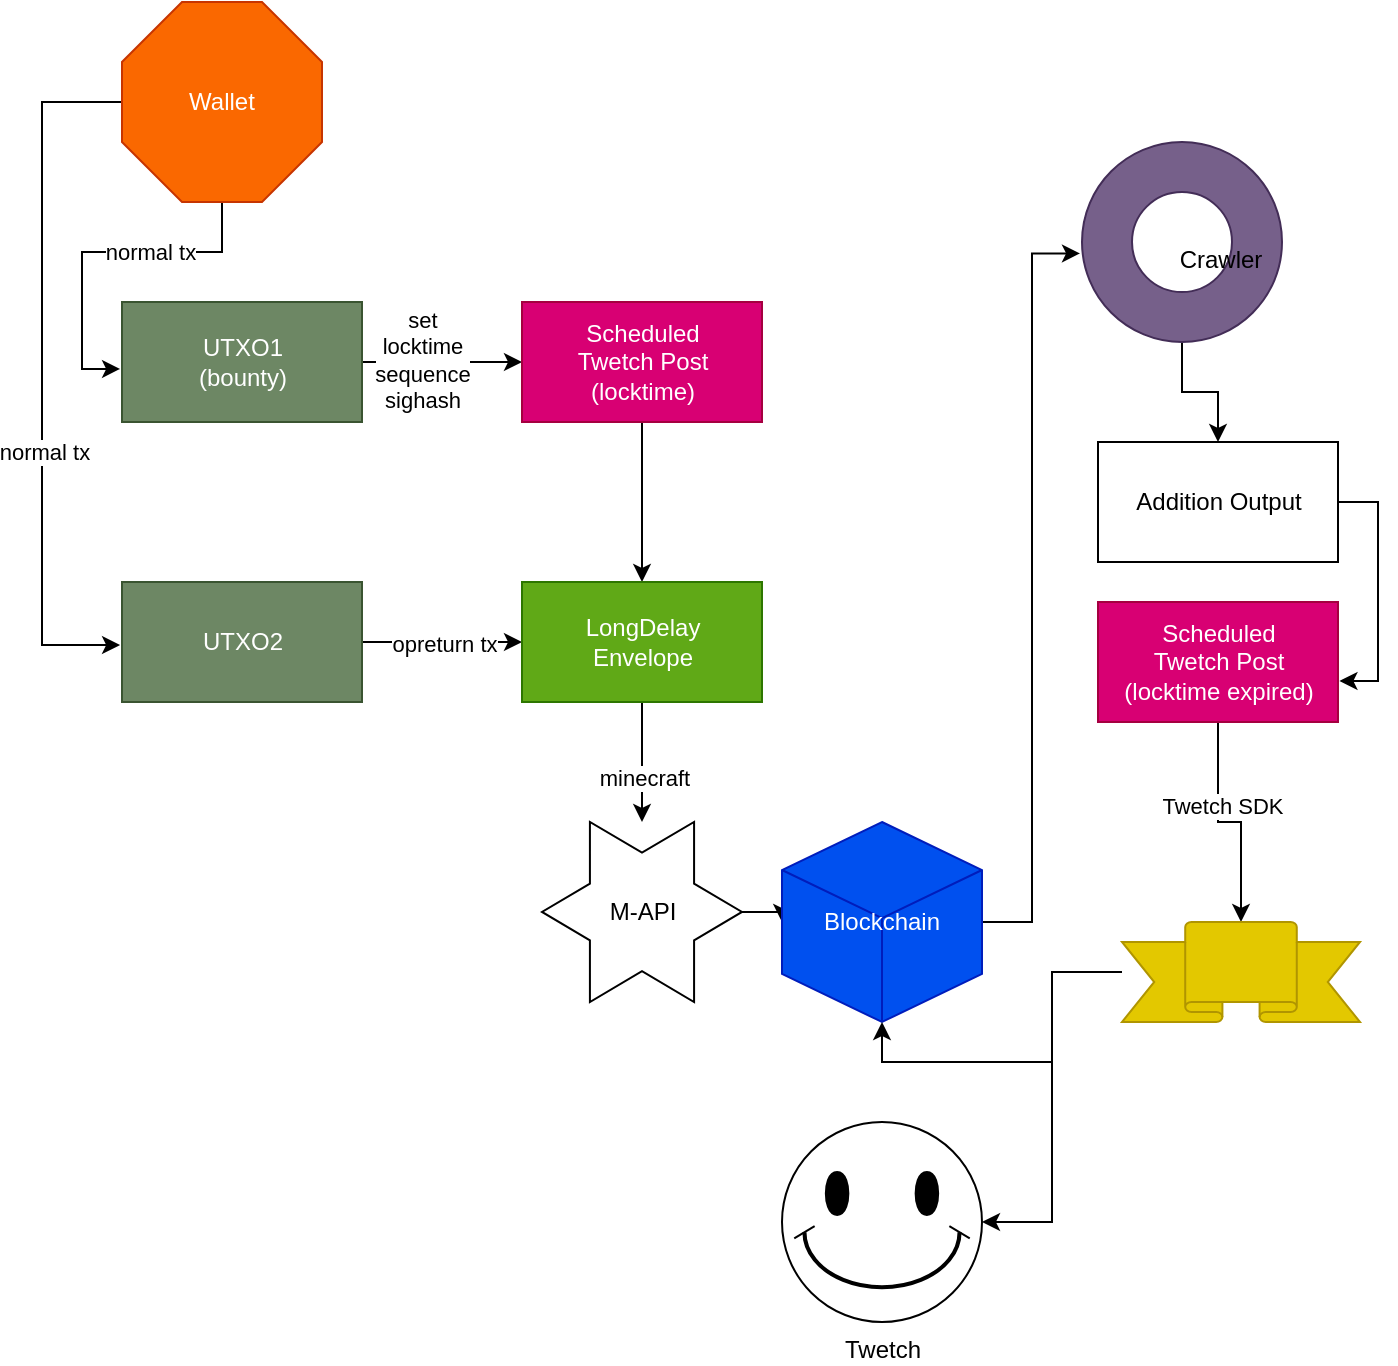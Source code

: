 <mxfile version="13.1.3">
    <diagram id="6hGFLwfOUW9BJ-s0fimq" name="Page-1">
        <mxGraphModel dx="1238" dy="529" grid="1" gridSize="10" guides="1" tooltips="1" connect="1" arrows="1" fold="1" page="1" pageScale="1" pageWidth="827" pageHeight="1169" math="0" shadow="0">
            <root>
                <mxCell id="0"/>
                <mxCell id="1" parent="0"/>
                <mxCell id="9" value="" style="edgeStyle=orthogonalEdgeStyle;rounded=0;orthogonalLoop=1;jettySize=auto;html=1;" edge="1" parent="1" source="3" target="8">
                    <mxGeometry relative="1" as="geometry"/>
                </mxCell>
                <mxCell id="38" value="set&lt;br&gt;locktime&lt;br&gt;sequence&lt;br&gt;sighash" style="edgeLabel;html=1;align=center;verticalAlign=middle;resizable=0;points=[];" vertex="1" connectable="0" parent="9">
                    <mxGeometry x="-0.254" y="1" relative="1" as="geometry">
                        <mxPoint as="offset"/>
                    </mxGeometry>
                </mxCell>
                <mxCell id="3" value="UTXO1&lt;br&gt;(bounty)" style="verticalLabelPosition=middle;verticalAlign=middle;html=1;shape=mxgraph.basic.rect;fillColor2=none;strokeWidth=1;size=20;indent=5;labelPosition=center;align=center;fillColor=#6d8764;strokeColor=#3A5431;fontColor=#ffffff;" vertex="1" parent="1">
                    <mxGeometry x="50" y="160" width="120" height="60" as="geometry"/>
                </mxCell>
                <mxCell id="12" style="edgeStyle=orthogonalEdgeStyle;rounded=0;orthogonalLoop=1;jettySize=auto;html=1;" edge="1" parent="1" source="8" target="10">
                    <mxGeometry relative="1" as="geometry"/>
                </mxCell>
                <mxCell id="8" value="Scheduled&lt;br&gt;Twetch Post&lt;br&gt;(locktime)" style="verticalLabelPosition=middle;verticalAlign=middle;html=1;shape=mxgraph.basic.rect;fillColor2=none;strokeWidth=1;size=20;indent=5;labelPosition=center;align=center;fillColor=#d80073;strokeColor=#A50040;fontColor=#ffffff;" vertex="1" parent="1">
                    <mxGeometry x="250" y="160" width="120" height="60" as="geometry"/>
                </mxCell>
                <mxCell id="11" value="" style="edgeStyle=orthogonalEdgeStyle;rounded=0;orthogonalLoop=1;jettySize=auto;html=1;" edge="1" parent="1" source="6" target="10">
                    <mxGeometry relative="1" as="geometry"/>
                </mxCell>
                <mxCell id="39" value="opreturn tx" style="edgeLabel;html=1;align=center;verticalAlign=middle;resizable=0;points=[];" vertex="1" connectable="0" parent="11">
                    <mxGeometry x="0.021" y="-1" relative="1" as="geometry">
                        <mxPoint as="offset"/>
                    </mxGeometry>
                </mxCell>
                <mxCell id="6" value="UTXO2" style="verticalLabelPosition=middle;verticalAlign=middle;html=1;shape=mxgraph.basic.rect;fillColor2=none;strokeWidth=1;size=20;indent=5;labelPosition=center;align=center;fillColor=#6d8764;strokeColor=#3A5431;fontColor=#ffffff;" vertex="1" parent="1">
                    <mxGeometry x="50" y="300" width="120" height="60" as="geometry"/>
                </mxCell>
                <mxCell id="14" style="edgeStyle=orthogonalEdgeStyle;rounded=0;orthogonalLoop=1;jettySize=auto;html=1;" edge="1" parent="1" source="10" target="13">
                    <mxGeometry relative="1" as="geometry"/>
                </mxCell>
                <mxCell id="40" value="minecraft" style="edgeLabel;html=1;align=center;verticalAlign=middle;resizable=0;points=[];" vertex="1" connectable="0" parent="14">
                    <mxGeometry x="0.272" y="1" relative="1" as="geometry">
                        <mxPoint as="offset"/>
                    </mxGeometry>
                </mxCell>
                <mxCell id="10" value="LongDelay&lt;br&gt;Envelope" style="verticalLabelPosition=middle;verticalAlign=middle;html=1;shape=mxgraph.basic.rect;fillColor2=none;strokeWidth=1;size=20;indent=5;labelPosition=center;align=center;fillColor=#60a917;strokeColor=#2D7600;fontColor=#ffffff;" vertex="1" parent="1">
                    <mxGeometry x="250" y="300" width="120" height="60" as="geometry"/>
                </mxCell>
                <mxCell id="16" style="edgeStyle=orthogonalEdgeStyle;rounded=0;orthogonalLoop=1;jettySize=auto;html=1;entryX=0;entryY=0.5;entryDx=0;entryDy=0;entryPerimeter=0;" edge="1" parent="1" source="13" target="15">
                    <mxGeometry relative="1" as="geometry"/>
                </mxCell>
                <mxCell id="13" value="M-API" style="verticalLabelPosition=middle;verticalAlign=middle;html=1;shape=mxgraph.basic.6_point_star;labelPosition=center;align=center;" vertex="1" parent="1">
                    <mxGeometry x="260" y="420" width="100" height="90" as="geometry"/>
                </mxCell>
                <mxCell id="23" style="edgeStyle=orthogonalEdgeStyle;rounded=0;orthogonalLoop=1;jettySize=auto;html=1;entryX=-0.01;entryY=0.557;entryDx=0;entryDy=0;entryPerimeter=0;" edge="1" parent="1" source="15" target="22">
                    <mxGeometry relative="1" as="geometry"/>
                </mxCell>
                <mxCell id="15" value="Blockchain" style="whiteSpace=wrap;html=1;shape=mxgraph.basic.isocube;isoAngle=15;fillColor=#0050ef;strokeColor=#001DBC;fontColor=#ffffff;" vertex="1" parent="1">
                    <mxGeometry x="380" y="420" width="100" height="100" as="geometry"/>
                </mxCell>
                <mxCell id="18" style="edgeStyle=orthogonalEdgeStyle;rounded=0;orthogonalLoop=1;jettySize=auto;html=1;entryX=-0.008;entryY=0.558;entryDx=0;entryDy=0;entryPerimeter=0;" edge="1" parent="1" source="17" target="3">
                    <mxGeometry relative="1" as="geometry">
                        <Array as="points">
                            <mxPoint x="100" y="135"/>
                            <mxPoint x="30" y="135"/>
                            <mxPoint x="30" y="194"/>
                        </Array>
                    </mxGeometry>
                </mxCell>
                <mxCell id="36" value="normal tx" style="edgeLabel;html=1;align=center;verticalAlign=middle;resizable=0;points=[];" vertex="1" connectable="0" parent="18">
                    <mxGeometry x="-0.293" relative="1" as="geometry">
                        <mxPoint as="offset"/>
                    </mxGeometry>
                </mxCell>
                <mxCell id="19" style="edgeStyle=orthogonalEdgeStyle;rounded=0;orthogonalLoop=1;jettySize=auto;html=1;entryX=-0.008;entryY=0.525;entryDx=0;entryDy=0;entryPerimeter=0;" edge="1" parent="1" source="17" target="6">
                    <mxGeometry relative="1" as="geometry">
                        <mxPoint x="10" y="340" as="targetPoint"/>
                        <Array as="points">
                            <mxPoint x="10" y="60"/>
                            <mxPoint x="10" y="332"/>
                        </Array>
                    </mxGeometry>
                </mxCell>
                <mxCell id="37" value="normal tx" style="edgeLabel;html=1;align=center;verticalAlign=middle;resizable=0;points=[];" vertex="1" connectable="0" parent="19">
                    <mxGeometry x="0.218" y="1" relative="1" as="geometry">
                        <mxPoint y="1" as="offset"/>
                    </mxGeometry>
                </mxCell>
                <mxCell id="17" value="Wallet" style="whiteSpace=wrap;html=1;shape=mxgraph.basic.octagon2;align=center;verticalAlign=middle;dx=15;fillColor=#fa6800;strokeColor=#C73500;fontColor=#ffffff;" vertex="1" parent="1">
                    <mxGeometry x="50" y="10" width="100" height="100" as="geometry"/>
                </mxCell>
                <mxCell id="30" style="edgeStyle=orthogonalEdgeStyle;rounded=0;orthogonalLoop=1;jettySize=auto;html=1;" edge="1" parent="1" source="22" target="27">
                    <mxGeometry relative="1" as="geometry"/>
                </mxCell>
                <mxCell id="22" value="" style="verticalLabelPosition=bottom;verticalAlign=top;html=1;shape=mxgraph.basic.donut;dx=25;fillColor=#76608a;strokeColor=#432D57;fontColor=#ffffff;" vertex="1" parent="1">
                    <mxGeometry x="530" y="80" width="100" height="100" as="geometry"/>
                </mxCell>
                <mxCell id="24" value="Crawler" style="text;html=1;align=center;verticalAlign=middle;resizable=0;points=[];autosize=1;" vertex="1" parent="22">
                    <mxGeometry x="39" y="49" width="60" height="20" as="geometry"/>
                </mxCell>
                <mxCell id="32" style="edgeStyle=orthogonalEdgeStyle;rounded=0;orthogonalLoop=1;jettySize=auto;html=1;entryX=0.5;entryY=0;entryDx=0;entryDy=0;entryPerimeter=0;" edge="1" parent="1" source="26" target="31">
                    <mxGeometry relative="1" as="geometry"/>
                </mxCell>
                <mxCell id="41" value="Twetch SDK" style="edgeLabel;html=1;align=center;verticalAlign=middle;resizable=0;points=[];" vertex="1" connectable="0" parent="32">
                    <mxGeometry x="-0.253" y="2" relative="1" as="geometry">
                        <mxPoint as="offset"/>
                    </mxGeometry>
                </mxCell>
                <mxCell id="26" value="Scheduled&lt;br&gt;Twetch Post&lt;br&gt;(locktime expired)" style="verticalLabelPosition=middle;verticalAlign=middle;html=1;shape=mxgraph.basic.rect;fillColor2=none;strokeWidth=1;size=20;indent=5;labelPosition=center;align=center;fillColor=#d80073;strokeColor=#A50040;fontColor=#ffffff;" vertex="1" parent="1">
                    <mxGeometry x="538" y="310" width="120" height="60" as="geometry"/>
                </mxCell>
                <mxCell id="28" style="edgeStyle=orthogonalEdgeStyle;rounded=0;orthogonalLoop=1;jettySize=auto;html=1;entryX=1.006;entryY=0.658;entryDx=0;entryDy=0;entryPerimeter=0;" edge="1" parent="1" source="27" target="26">
                    <mxGeometry relative="1" as="geometry">
                        <mxPoint x="690" y="340" as="targetPoint"/>
                        <Array as="points">
                            <mxPoint x="678" y="260"/>
                            <mxPoint x="678" y="350"/>
                        </Array>
                    </mxGeometry>
                </mxCell>
                <mxCell id="27" value="Addition Output" style="verticalLabelPosition=middle;verticalAlign=middle;html=1;shape=mxgraph.basic.rect;fillColor2=none;strokeWidth=1;size=20;indent=5;labelPosition=center;align=center;" vertex="1" parent="1">
                    <mxGeometry x="538" y="230" width="120" height="60" as="geometry"/>
                </mxCell>
                <mxCell id="33" style="edgeStyle=orthogonalEdgeStyle;rounded=0;orthogonalLoop=1;jettySize=auto;html=1;entryX=0.5;entryY=1;entryDx=0;entryDy=0;entryPerimeter=0;" edge="1" parent="1" source="31" target="15">
                    <mxGeometry relative="1" as="geometry"/>
                </mxCell>
                <mxCell id="35" style="edgeStyle=orthogonalEdgeStyle;rounded=0;orthogonalLoop=1;jettySize=auto;html=1;entryX=1;entryY=0.5;entryDx=0;entryDy=0;entryPerimeter=0;" edge="1" parent="1" source="31" target="34">
                    <mxGeometry relative="1" as="geometry"/>
                </mxCell>
                <mxCell id="31" value="Twetch Endpoint" style="verticalLabelPosition=bottom;verticalAlign=top;html=1;shape=mxgraph.basic.banner;fillColor=#e3c800;strokeColor=#B09500;fontColor=#ffffff;" vertex="1" parent="1">
                    <mxGeometry x="550" y="470" width="119" height="50" as="geometry"/>
                </mxCell>
                <mxCell id="34" value="Twetch" style="verticalLabelPosition=bottom;verticalAlign=top;html=1;shape=mxgraph.basic.smiley" vertex="1" parent="1">
                    <mxGeometry x="380" y="570" width="100" height="100" as="geometry"/>
                </mxCell>
            </root>
        </mxGraphModel>
    </diagram>
</mxfile>